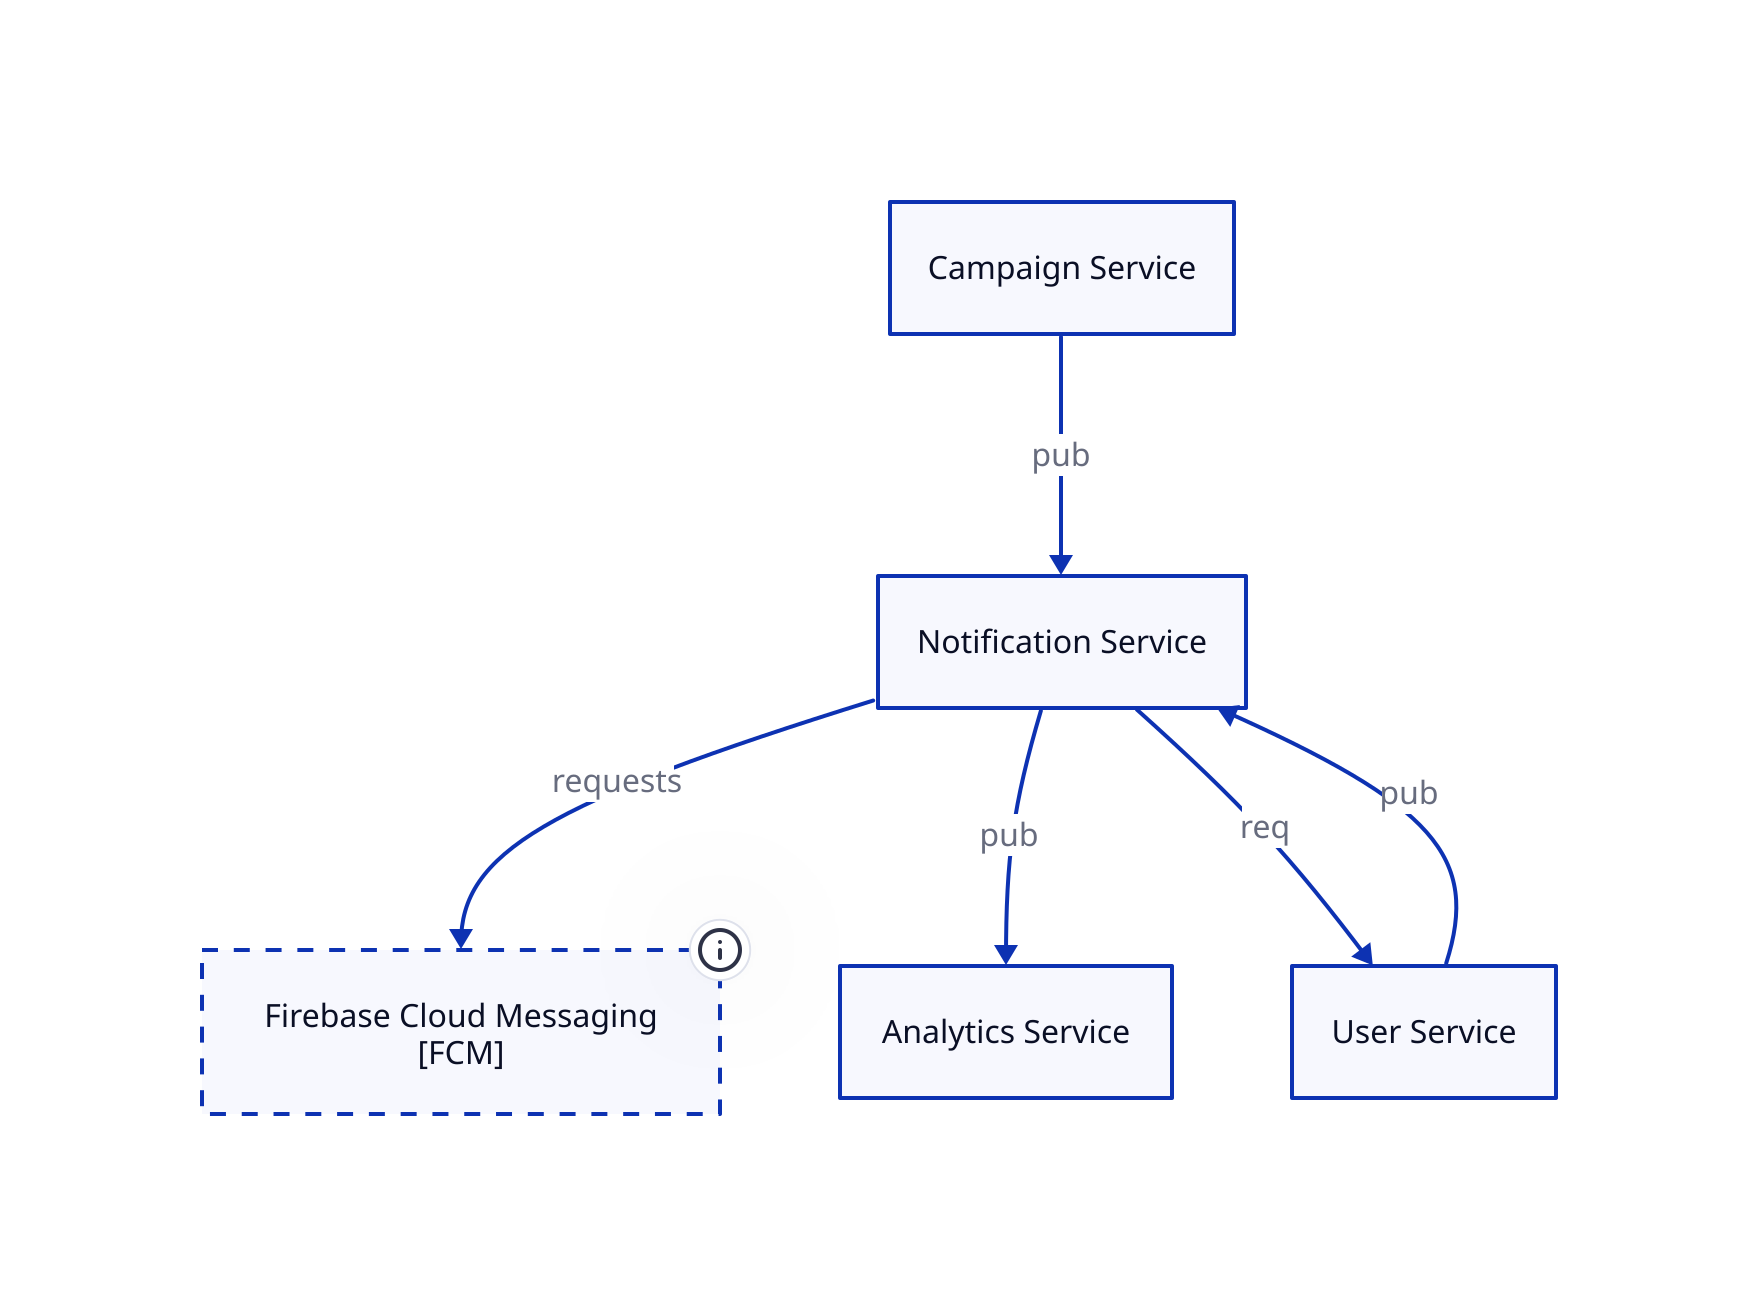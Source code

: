
service_notification-service: {
  label: "Notification Service"
  shape: rectangle
}
service_campaign-service: {
  label: "Campaign Service"
  shape: rectangle
}
service_analytics-service: {
  label: "Analytics Service"
  shape: rectangle
}
service_user-service: {
  label: "User Service"
  shape: rectangle
}
external_firebase-cloud-messaging: {
  label: "Firebase Cloud Messaging\n[FCM]"
  shape: rectangle
  tooltip: ||
A service from Google that enables developers to send notifications and
data messages to Android, iOS, and web apps

  ||
  style: {
    stroke-dash: 4
  }
}
service_campaign-service -> service_notification-service: "pub"
service_notification-service -> external_firebase-cloud-messaging: "requests"
service_notification-service -> service_analytics-service: "pub"
service_notification-service -> service_user-service: "req"
service_user-service -> service_notification-service: "pub"
